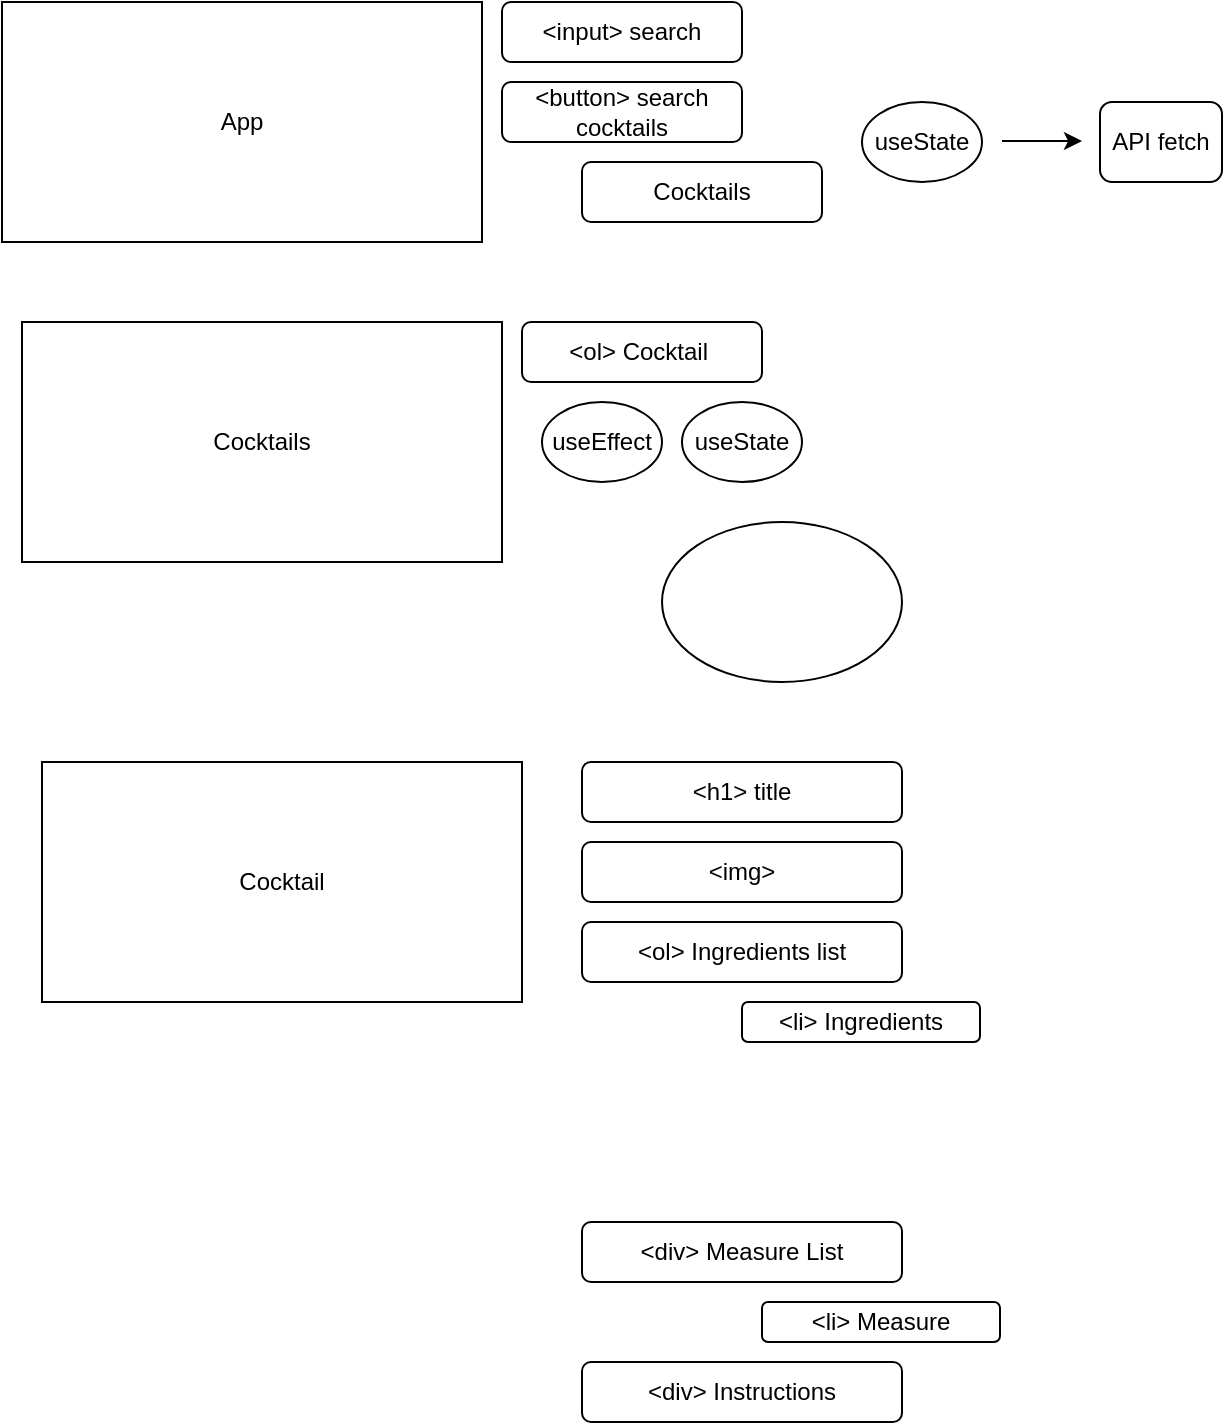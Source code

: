 <mxfile>
    <diagram id="T-5rkFu5aWxDGc2_Zmf7" name="Page-1">
        <mxGraphModel dx="1170" dy="683" grid="1" gridSize="10" guides="1" tooltips="1" connect="1" arrows="1" fold="1" page="1" pageScale="1" pageWidth="827" pageHeight="1169" math="0" shadow="0">
            <root>
                <mxCell id="0"/>
                <mxCell id="1" parent="0"/>
                <mxCell id="2" value="Cocktails" style="whiteSpace=wrap;html=1;" parent="1" vertex="1">
                    <mxGeometry x="30" y="190" width="240" height="120" as="geometry"/>
                </mxCell>
                <mxCell id="3" value="&amp;lt;ol&amp;gt; Cocktail&amp;nbsp;" style="rounded=1;whiteSpace=wrap;html=1;" parent="1" vertex="1">
                    <mxGeometry x="280" y="190" width="120" height="30" as="geometry"/>
                </mxCell>
                <mxCell id="5" value="Cocktail" style="rounded=0;whiteSpace=wrap;html=1;" parent="1" vertex="1">
                    <mxGeometry x="40" y="410" width="240" height="120" as="geometry"/>
                </mxCell>
                <mxCell id="6" value="&amp;lt;h1&amp;gt; title" style="rounded=1;whiteSpace=wrap;html=1;" parent="1" vertex="1">
                    <mxGeometry x="310" y="410" width="160" height="30" as="geometry"/>
                </mxCell>
                <mxCell id="7" value="&amp;lt;img&amp;gt;" style="rounded=1;whiteSpace=wrap;html=1;" parent="1" vertex="1">
                    <mxGeometry x="310" y="450" width="160" height="30" as="geometry"/>
                </mxCell>
                <mxCell id="8" value="&amp;lt;ol&amp;gt; Ingredients list" style="rounded=1;whiteSpace=wrap;html=1;" parent="1" vertex="1">
                    <mxGeometry x="310" y="490" width="160" height="30" as="geometry"/>
                </mxCell>
                <mxCell id="9" value="useEffect" style="ellipse;whiteSpace=wrap;html=1;" parent="1" vertex="1">
                    <mxGeometry x="290" y="230" width="60" height="40" as="geometry"/>
                </mxCell>
                <mxCell id="10" value="useState" style="ellipse;whiteSpace=wrap;html=1;" parent="1" vertex="1">
                    <mxGeometry x="360" y="230" width="60" height="40" as="geometry"/>
                </mxCell>
                <mxCell id="11" value="App" style="whiteSpace=wrap;html=1;" parent="1" vertex="1">
                    <mxGeometry x="20" y="30" width="240" height="120" as="geometry"/>
                </mxCell>
                <mxCell id="12" value="Cocktails" style="rounded=1;whiteSpace=wrap;html=1;" parent="1" vertex="1">
                    <mxGeometry x="310" y="110" width="120" height="30" as="geometry"/>
                </mxCell>
                <mxCell id="14" value="" style="endArrow=classic;html=1;" parent="1" edge="1">
                    <mxGeometry width="50" height="50" relative="1" as="geometry">
                        <mxPoint x="520" y="99.5" as="sourcePoint"/>
                        <mxPoint x="560" y="99.5" as="targetPoint"/>
                    </mxGeometry>
                </mxCell>
                <mxCell id="15" value="useState" style="ellipse;whiteSpace=wrap;html=1;" parent="1" vertex="1">
                    <mxGeometry x="450" y="80" width="60" height="40" as="geometry"/>
                </mxCell>
                <mxCell id="16" value="" style="ellipse;whiteSpace=wrap;html=1;" parent="1" vertex="1">
                    <mxGeometry x="350" y="290" width="120" height="80" as="geometry"/>
                </mxCell>
                <mxCell id="17" value="&amp;lt;li&amp;gt; Ingredients" style="rounded=1;whiteSpace=wrap;html=1;" vertex="1" parent="1">
                    <mxGeometry x="390" y="530" width="119" height="20" as="geometry"/>
                </mxCell>
                <mxCell id="18" value="&amp;lt;div&amp;gt; Instructions" style="rounded=1;whiteSpace=wrap;html=1;" vertex="1" parent="1">
                    <mxGeometry x="310" y="710" width="160" height="30" as="geometry"/>
                </mxCell>
                <mxCell id="20" value="API fetch" style="rounded=1;whiteSpace=wrap;html=1;" vertex="1" parent="1">
                    <mxGeometry x="569" y="80" width="61" height="40" as="geometry"/>
                </mxCell>
                <mxCell id="21" value="&amp;lt;button&amp;gt; search cocktails" style="rounded=1;whiteSpace=wrap;html=1;" vertex="1" parent="1">
                    <mxGeometry x="270" y="70" width="120" height="30" as="geometry"/>
                </mxCell>
                <mxCell id="22" value="&amp;lt;input&amp;gt; search" style="rounded=1;whiteSpace=wrap;html=1;" vertex="1" parent="1">
                    <mxGeometry x="270" y="30" width="120" height="30" as="geometry"/>
                </mxCell>
                <mxCell id="23" value="&amp;lt;div&amp;gt; Measure List" style="rounded=1;whiteSpace=wrap;html=1;" vertex="1" parent="1">
                    <mxGeometry x="310" y="640" width="160" height="30" as="geometry"/>
                </mxCell>
                <mxCell id="24" value="&amp;lt;li&amp;gt; Measure" style="rounded=1;whiteSpace=wrap;html=1;" vertex="1" parent="1">
                    <mxGeometry x="400" y="680" width="119" height="20" as="geometry"/>
                </mxCell>
            </root>
        </mxGraphModel>
    </diagram>
</mxfile>